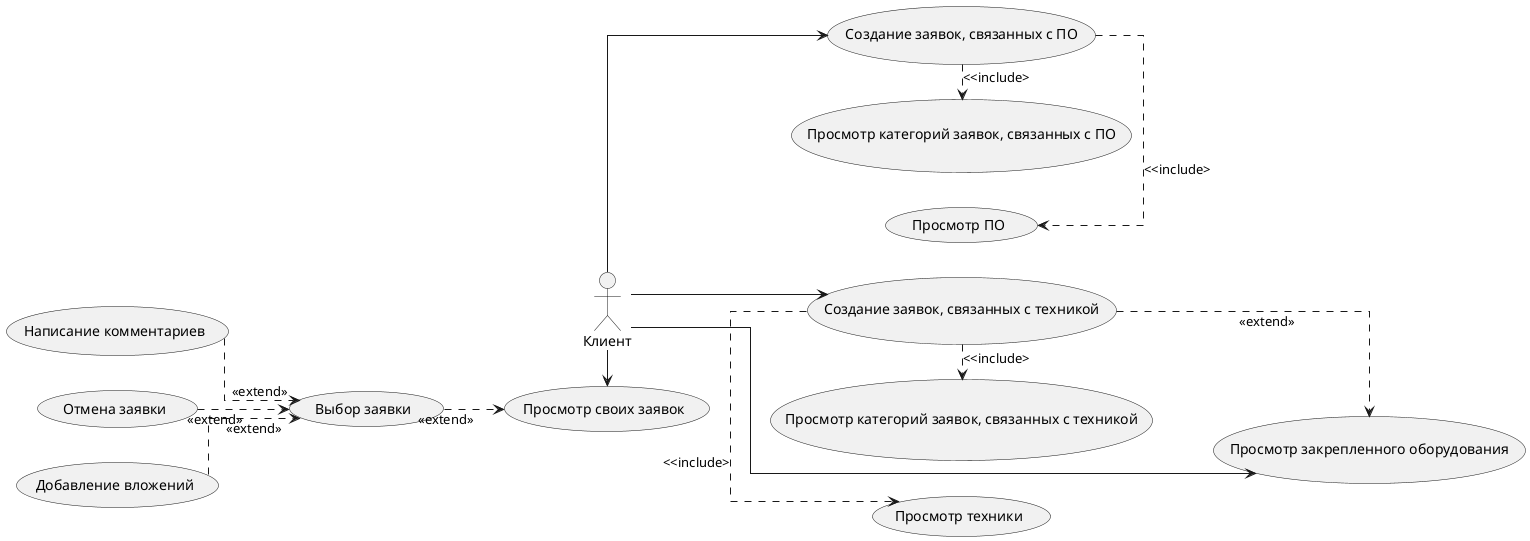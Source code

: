 @startuml
left to right direction
skinparam linetype ortho

Клиент -> (Просмотр своих заявок)
(Выбор заявки) ..> (Просмотр своих заявок) : <<extend>>
(Написание комментариев) ..> (Выбор заявки) : <<extend>>
(Отмена заявки) ..> (Выбор заявки) : <<extend>>
(Добавление вложений) ..> (Выбор заявки) : <<extend>>

Клиент --> (Создание заявок, связанных с ПО)
(Создание заявок, связанных с ПО) .> (Просмотр ПО) : <<include>
(Создание заявок, связанных с ПО) .> (Просмотр категорий заявок, связанных с ПО) : <<include>

Клиент --> (Создание заявок, связанных с техникой)
(Создание заявок, связанных с техникой) .> (Просмотр техники) : <<include>
(Создание заявок, связанных с техникой) .> (Просмотр категорий заявок, связанных с техникой) : <<include>
Клиент ---> (Просмотр закрепленного оборудования)
(Создание заявок, связанных с техникой) .> (Просмотр закрепленного оборудования) : <<extend>>
@enduml